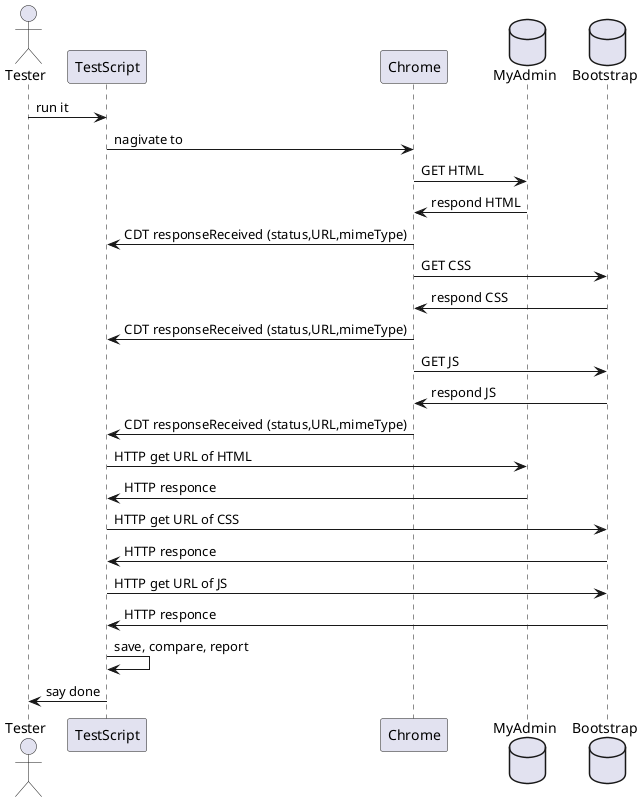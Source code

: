 @startuml sequence
actor       Tester        as tester
participant TestScript    as script
participant Chrome        as browser
database    MyAdmin       as site
database    Bootstrap     as external
tester   -> script     : run it
script   -> browser    : nagivate to
browser  -> site       : GET HTML
site     -> browser    : respond HTML
browser  -> script     : CDT responseReceived (status,URL,mimeType)
browser  -> external   : GET CSS
external -> browser    : respond CSS
browser  -> script     : CDT responseReceived (status,URL,mimeType)
browser  -> external   : GET JS
external -> browser    : respond JS
browser  -> script     : CDT responseReceived (status,URL,mimeType)
script   -> site       : HTTP get URL of HTML
site     -> script     : HTTP responce
script   -> external   : HTTP get URL of CSS
external -> script     : HTTP responce
script   -> external   : HTTP get URL of JS
external -> script     : HTTP responce
script   -> script     : save, compare, report
script   -> tester     : say done
@enduml